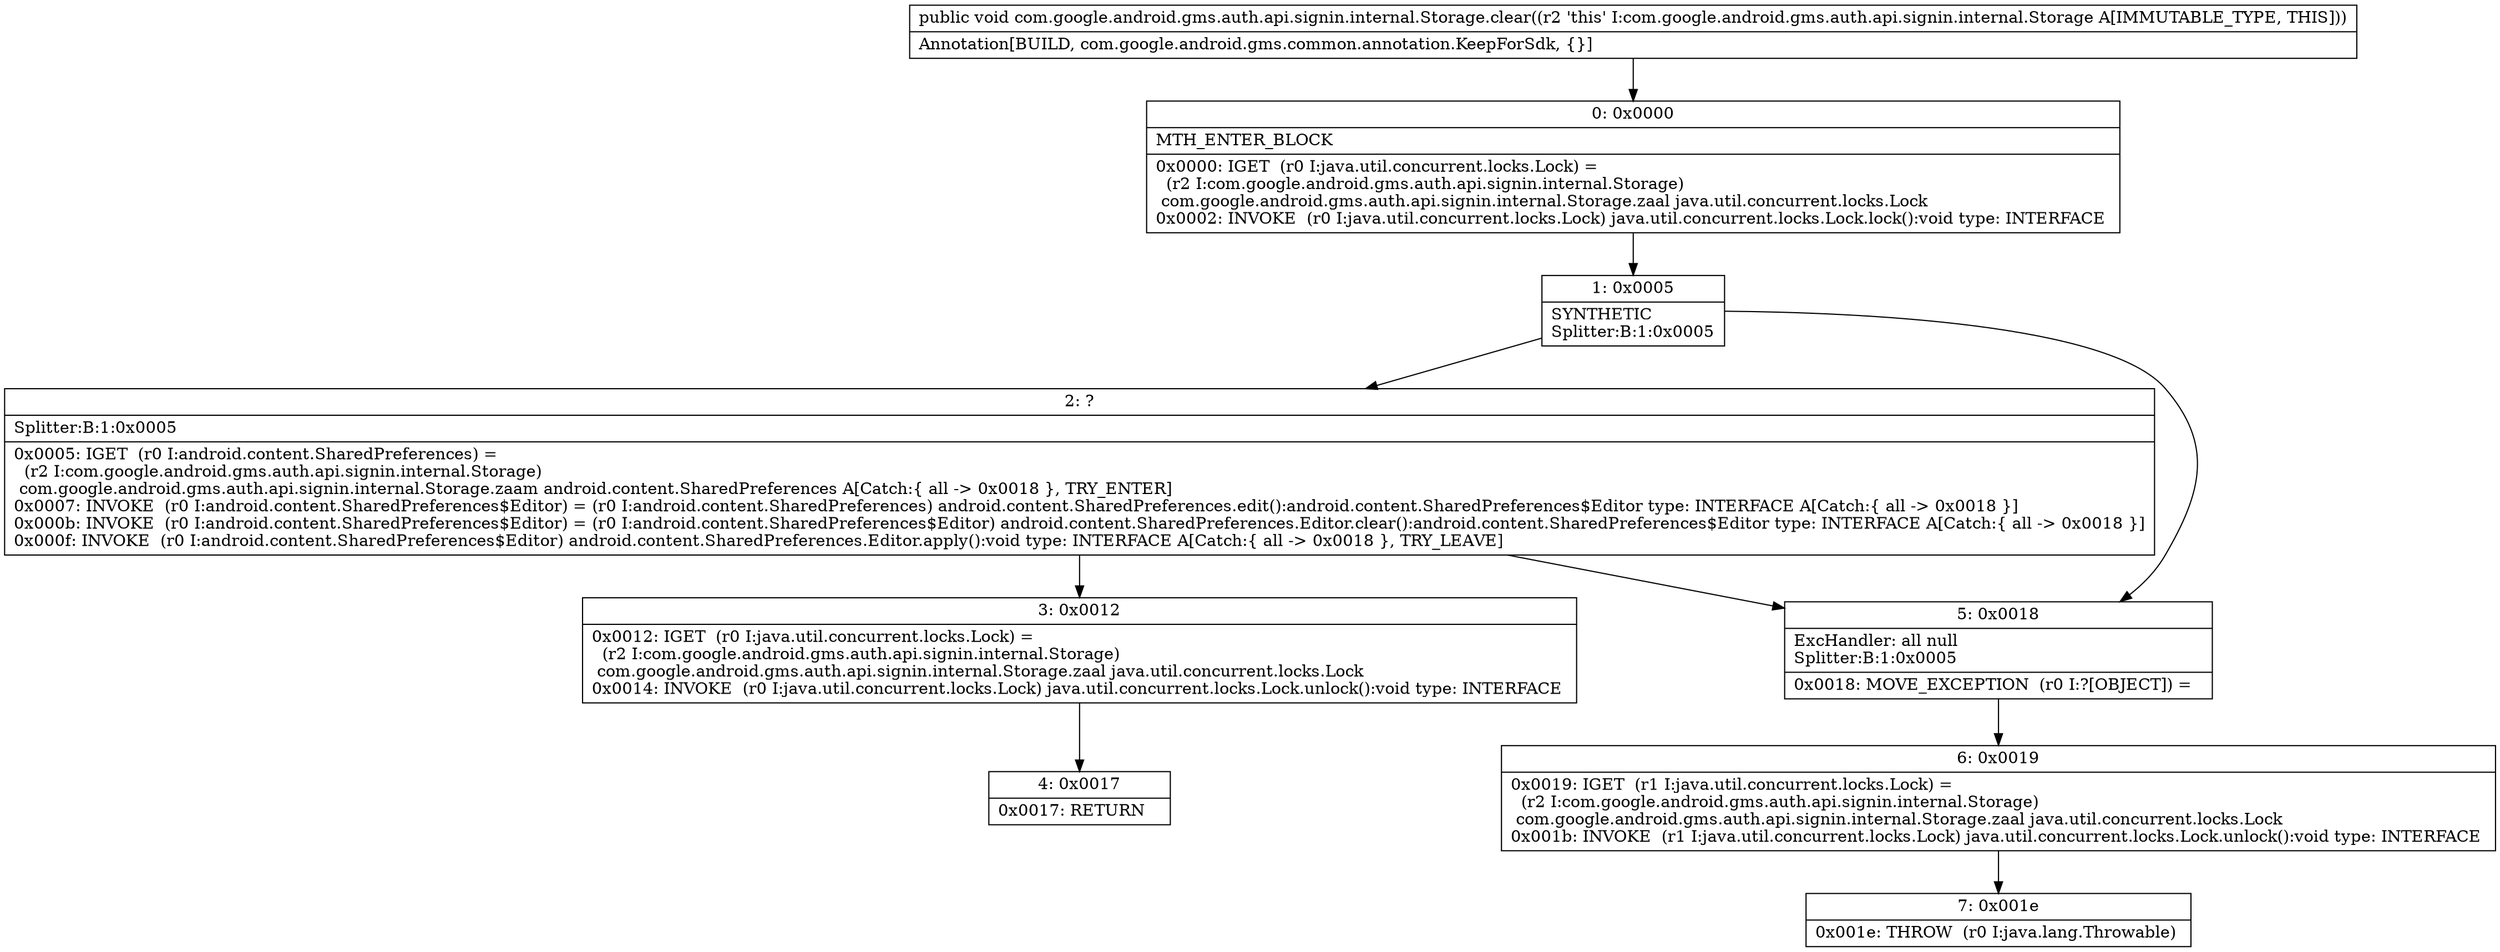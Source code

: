 digraph "CFG forcom.google.android.gms.auth.api.signin.internal.Storage.clear()V" {
Node_0 [shape=record,label="{0\:\ 0x0000|MTH_ENTER_BLOCK\l|0x0000: IGET  (r0 I:java.util.concurrent.locks.Lock) = \l  (r2 I:com.google.android.gms.auth.api.signin.internal.Storage)\l com.google.android.gms.auth.api.signin.internal.Storage.zaal java.util.concurrent.locks.Lock \l0x0002: INVOKE  (r0 I:java.util.concurrent.locks.Lock) java.util.concurrent.locks.Lock.lock():void type: INTERFACE \l}"];
Node_1 [shape=record,label="{1\:\ 0x0005|SYNTHETIC\lSplitter:B:1:0x0005\l}"];
Node_2 [shape=record,label="{2\:\ ?|Splitter:B:1:0x0005\l|0x0005: IGET  (r0 I:android.content.SharedPreferences) = \l  (r2 I:com.google.android.gms.auth.api.signin.internal.Storage)\l com.google.android.gms.auth.api.signin.internal.Storage.zaam android.content.SharedPreferences A[Catch:\{ all \-\> 0x0018 \}, TRY_ENTER]\l0x0007: INVOKE  (r0 I:android.content.SharedPreferences$Editor) = (r0 I:android.content.SharedPreferences) android.content.SharedPreferences.edit():android.content.SharedPreferences$Editor type: INTERFACE A[Catch:\{ all \-\> 0x0018 \}]\l0x000b: INVOKE  (r0 I:android.content.SharedPreferences$Editor) = (r0 I:android.content.SharedPreferences$Editor) android.content.SharedPreferences.Editor.clear():android.content.SharedPreferences$Editor type: INTERFACE A[Catch:\{ all \-\> 0x0018 \}]\l0x000f: INVOKE  (r0 I:android.content.SharedPreferences$Editor) android.content.SharedPreferences.Editor.apply():void type: INTERFACE A[Catch:\{ all \-\> 0x0018 \}, TRY_LEAVE]\l}"];
Node_3 [shape=record,label="{3\:\ 0x0012|0x0012: IGET  (r0 I:java.util.concurrent.locks.Lock) = \l  (r2 I:com.google.android.gms.auth.api.signin.internal.Storage)\l com.google.android.gms.auth.api.signin.internal.Storage.zaal java.util.concurrent.locks.Lock \l0x0014: INVOKE  (r0 I:java.util.concurrent.locks.Lock) java.util.concurrent.locks.Lock.unlock():void type: INTERFACE \l}"];
Node_4 [shape=record,label="{4\:\ 0x0017|0x0017: RETURN   \l}"];
Node_5 [shape=record,label="{5\:\ 0x0018|ExcHandler: all null\lSplitter:B:1:0x0005\l|0x0018: MOVE_EXCEPTION  (r0 I:?[OBJECT]) =  \l}"];
Node_6 [shape=record,label="{6\:\ 0x0019|0x0019: IGET  (r1 I:java.util.concurrent.locks.Lock) = \l  (r2 I:com.google.android.gms.auth.api.signin.internal.Storage)\l com.google.android.gms.auth.api.signin.internal.Storage.zaal java.util.concurrent.locks.Lock \l0x001b: INVOKE  (r1 I:java.util.concurrent.locks.Lock) java.util.concurrent.locks.Lock.unlock():void type: INTERFACE \l}"];
Node_7 [shape=record,label="{7\:\ 0x001e|0x001e: THROW  (r0 I:java.lang.Throwable) \l}"];
MethodNode[shape=record,label="{public void com.google.android.gms.auth.api.signin.internal.Storage.clear((r2 'this' I:com.google.android.gms.auth.api.signin.internal.Storage A[IMMUTABLE_TYPE, THIS]))  | Annotation[BUILD, com.google.android.gms.common.annotation.KeepForSdk, \{\}]\l}"];
MethodNode -> Node_0;
Node_0 -> Node_1;
Node_1 -> Node_2;
Node_1 -> Node_5;
Node_2 -> Node_3;
Node_2 -> Node_5;
Node_3 -> Node_4;
Node_5 -> Node_6;
Node_6 -> Node_7;
}

